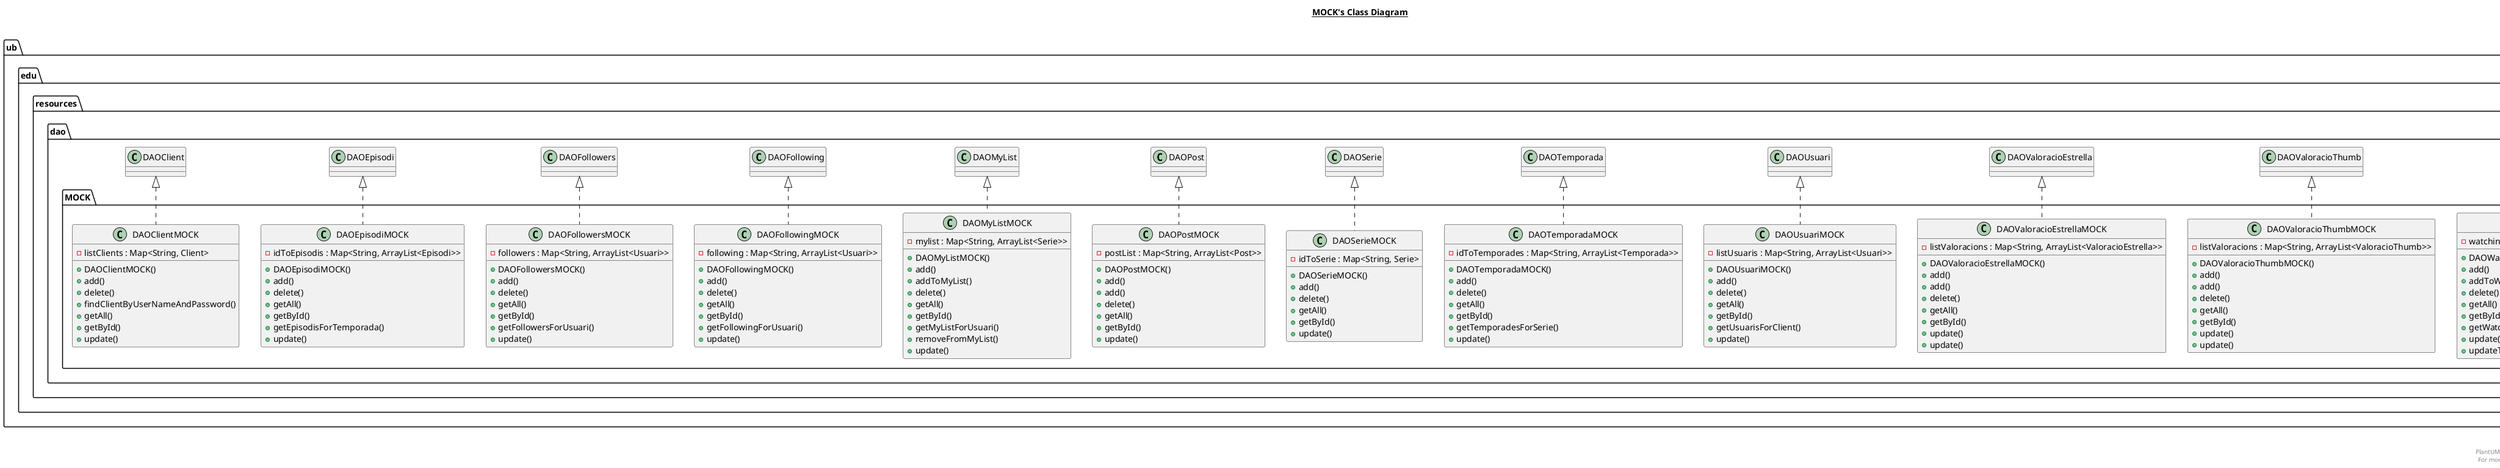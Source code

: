 @startuml

title __MOCK's Class Diagram__\n

  namespace ub.edu.resources.dao {
    namespace MOCK {
      class ub.edu.resources.dao.MOCK.DAOClientMOCK {
          - listClients : Map<String, Client>
          + DAOClientMOCK()
          + add()
          + delete()
          + findClientByUserNameAndPassword()
          + getAll()
          + getById()
          + update()
      }
    }
  }
  

  namespace ub.edu.resources.dao {
    namespace MOCK {
      class ub.edu.resources.dao.MOCK.DAOEpisodiMOCK {
          - idToEpisodis : Map<String, ArrayList<Episodi>>
          + DAOEpisodiMOCK()
          + add()
          + delete()
          + getAll()
          + getById()
          + getEpisodisForTemporada()
          + update()
      }
    }
  }
  

  namespace ub.edu.resources.dao {
    namespace MOCK {
      class ub.edu.resources.dao.MOCK.DAOFollowersMOCK {
          - followers : Map<String, ArrayList<Usuari>>
          + DAOFollowersMOCK()
          + add()
          + delete()
          + getAll()
          + getById()
          + getFollowersForUsuari()
          + update()
      }
    }
  }
  

  namespace ub.edu.resources.dao {
    namespace MOCK {
      class ub.edu.resources.dao.MOCK.DAOFollowingMOCK {
          - following : Map<String, ArrayList<Usuari>>
          + DAOFollowingMOCK()
          + add()
          + delete()
          + getAll()
          + getById()
          + getFollowingForUsuari()
          + update()
      }
    }
  }
  

  namespace ub.edu.resources.dao {
    namespace MOCK {
      class ub.edu.resources.dao.MOCK.DAOMyListMOCK {
          - mylist : Map<String, ArrayList<Serie>>
          + DAOMyListMOCK()
          + add()
          + addToMyList()
          + delete()
          + getAll()
          + getById()
          + getMyListForUsuari()
          + removeFromMyList()
          + update()
      }
    }
  }
  

  namespace ub.edu.resources.dao {
    namespace MOCK {
      class ub.edu.resources.dao.MOCK.DAOPostMOCK {
          - postList : Map<String, ArrayList<Post>>
          + DAOPostMOCK()
          + add()
          + add()
          + delete()
          + getAll()
          + getById()
          + update()
      }
    }
  }
  

  namespace ub.edu.resources.dao {
    namespace MOCK {
      class ub.edu.resources.dao.MOCK.DAOSerieMOCK {
          - idToSerie : Map<String, Serie>
          + DAOSerieMOCK()
          + add()
          + delete()
          + getAll()
          + getById()
          + update()
      }
    }
  }
  

  namespace ub.edu.resources.dao {
    namespace MOCK {
      class ub.edu.resources.dao.MOCK.DAOTemporadaMOCK {
          - idToTemporades : Map<String, ArrayList<Temporada>>
          + DAOTemporadaMOCK()
          + add()
          + delete()
          + getAll()
          + getById()
          + getTemporadesForSerie()
          + update()
      }
    }
  }
  

  namespace ub.edu.resources.dao {
    namespace MOCK {
      class ub.edu.resources.dao.MOCK.DAOUsuariMOCK {
          - listUsuaris : Map<String, ArrayList<Usuari>>
          + DAOUsuariMOCK()
          + add()
          + delete()
          + getAll()
          + getById()
          + getUsuarisForClient()
          + update()
      }
    }
  }
  

  namespace ub.edu.resources.dao {
    namespace MOCK {
      class ub.edu.resources.dao.MOCK.DAOValoracioEstrellaMOCK {
          - listValoracions : Map<String, ArrayList<ValoracioEstrella>>
          + DAOValoracioEstrellaMOCK()
          + add()
          + add()
          + delete()
          + getAll()
          + getById()
          + update()
          + update()
      }
    }
  }
  

  namespace ub.edu.resources.dao {
    namespace MOCK {
      class ub.edu.resources.dao.MOCK.DAOValoracioThumbMOCK {
          - listValoracions : Map<String, ArrayList<ValoracioThumb>>
          + DAOValoracioThumbMOCK()
          + add()
          + add()
          + delete()
          + getAll()
          + getById()
          + update()
          + update()
      }
    }
  }
  

  namespace ub.edu.resources.dao {
    namespace MOCK {
      class ub.edu.resources.dao.MOCK.DAOWatchingMOCK {
          - watching : Map<String, ArrayList<Watching>>
          + DAOWatchingMOCK()
          + add()
          + addToWatching()
          + delete()
          + getAll()
          + getById()
          + getWatchingForUsuari()
          + update()
          + updateToWatching()
      }
    }
  }
  

  ub.edu.resources.dao.MOCK.DAOClientMOCK .up.|> ub.edu.resources.dao.DAOClient
  ub.edu.resources.dao.MOCK.DAOEpisodiMOCK .up.|> ub.edu.resources.dao.DAOEpisodi
  ub.edu.resources.dao.MOCK.DAOFollowersMOCK .up.|> ub.edu.resources.dao.DAOFollowers
  ub.edu.resources.dao.MOCK.DAOFollowingMOCK .up.|> ub.edu.resources.dao.DAOFollowing
  ub.edu.resources.dao.MOCK.DAOMyListMOCK .up.|> ub.edu.resources.dao.DAOMyList
  ub.edu.resources.dao.MOCK.DAOPostMOCK .up.|> ub.edu.resources.dao.DAOPost
  ub.edu.resources.dao.MOCK.DAOSerieMOCK .up.|> ub.edu.resources.dao.DAOSerie
  ub.edu.resources.dao.MOCK.DAOTemporadaMOCK .up.|> ub.edu.resources.dao.DAOTemporada
  ub.edu.resources.dao.MOCK.DAOUsuariMOCK .up.|> ub.edu.resources.dao.DAOUsuari
  ub.edu.resources.dao.MOCK.DAOValoracioEstrellaMOCK .up.|> ub.edu.resources.dao.DAOValoracioEstrella
  ub.edu.resources.dao.MOCK.DAOValoracioThumbMOCK .up.|> ub.edu.resources.dao.DAOValoracioThumb
  ub.edu.resources.dao.MOCK.DAOWatchingMOCK .up.|> ub.edu.resources.dao.DAOWatching


right footer


PlantUML diagram generated by SketchIt! (https://bitbucket.org/pmesmeur/sketch.it)
For more information about this tool, please contact philippe.mesmeur@gmail.com
endfooter

@enduml
